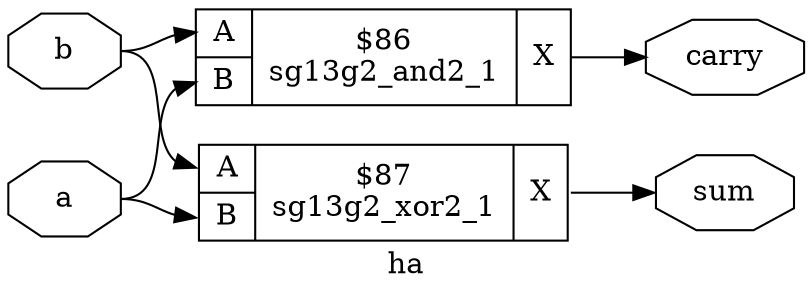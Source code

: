 digraph "ha" {
label="ha";
rankdir="LR";
remincross=true;
n1 [ shape=octagon, label="a", color="black", fontcolor="black"];
n2 [ shape=octagon, label="b", color="black", fontcolor="black"];
n3 [ shape=octagon, label="carry", color="black", fontcolor="black"];
n4 [ shape=octagon, label="sum", color="black", fontcolor="black"];
c8 [ shape=record, label="{{<p5> A|<p6> B}|$86\nsg13g2_and2_1|{<p7> X}}",  ];
c9 [ shape=record, label="{{<p5> A|<p6> B}|$87\nsg13g2_xor2_1|{<p7> X}}",  ];
n1:e -> c8:p6:w [color="black", fontcolor="black", label=""];
n1:e -> c9:p6:w [color="black", fontcolor="black", label=""];
n2:e -> c8:p5:w [color="black", fontcolor="black", label=""];
n2:e -> c9:p5:w [color="black", fontcolor="black", label=""];
c8:p7:e -> n3:w [color="black", fontcolor="black", label=""];
c9:p7:e -> n4:w [color="black", fontcolor="black", label=""];
}
